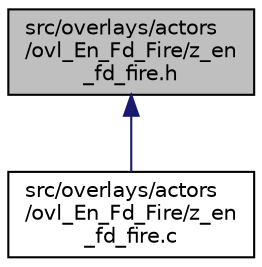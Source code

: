 digraph "src/overlays/actors/ovl_En_Fd_Fire/z_en_fd_fire.h"
{
 // LATEX_PDF_SIZE
  edge [fontname="Helvetica",fontsize="10",labelfontname="Helvetica",labelfontsize="10"];
  node [fontname="Helvetica",fontsize="10",shape=record];
  Node1 [label="src/overlays/actors\l/ovl_En_Fd_Fire/z_en\l_fd_fire.h",height=0.2,width=0.4,color="black", fillcolor="grey75", style="filled", fontcolor="black",tooltip=" "];
  Node1 -> Node2 [dir="back",color="midnightblue",fontsize="10",style="solid",fontname="Helvetica"];
  Node2 [label="src/overlays/actors\l/ovl_En_Fd_Fire/z_en\l_fd_fire.c",height=0.2,width=0.4,color="black", fillcolor="white", style="filled",URL="$d7/da2/z__en__fd__fire_8c.html",tooltip=" "];
}
